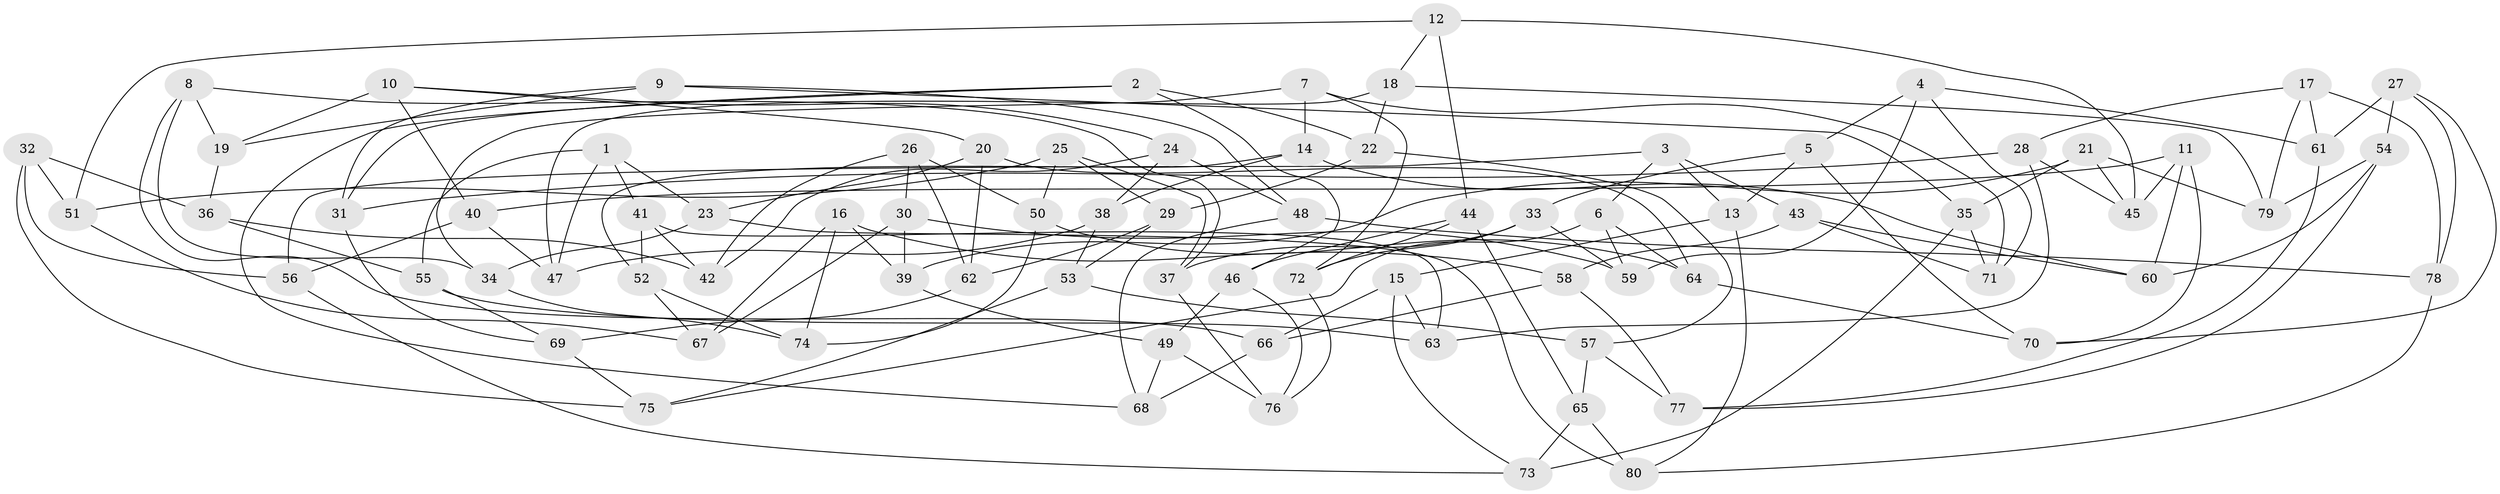 // coarse degree distribution, {6: 0.24561403508771928, 4: 0.5789473684210527, 5: 0.15789473684210525, 3: 0.017543859649122806}
// Generated by graph-tools (version 1.1) at 2025/38/03/04/25 23:38:16]
// undirected, 80 vertices, 160 edges
graph export_dot {
  node [color=gray90,style=filled];
  1;
  2;
  3;
  4;
  5;
  6;
  7;
  8;
  9;
  10;
  11;
  12;
  13;
  14;
  15;
  16;
  17;
  18;
  19;
  20;
  21;
  22;
  23;
  24;
  25;
  26;
  27;
  28;
  29;
  30;
  31;
  32;
  33;
  34;
  35;
  36;
  37;
  38;
  39;
  40;
  41;
  42;
  43;
  44;
  45;
  46;
  47;
  48;
  49;
  50;
  51;
  52;
  53;
  54;
  55;
  56;
  57;
  58;
  59;
  60;
  61;
  62;
  63;
  64;
  65;
  66;
  67;
  68;
  69;
  70;
  71;
  72;
  73;
  74;
  75;
  76;
  77;
  78;
  79;
  80;
  1 -- 55;
  1 -- 47;
  1 -- 41;
  1 -- 23;
  2 -- 31;
  2 -- 22;
  2 -- 68;
  2 -- 46;
  3 -- 6;
  3 -- 56;
  3 -- 43;
  3 -- 13;
  4 -- 5;
  4 -- 71;
  4 -- 61;
  4 -- 59;
  5 -- 13;
  5 -- 70;
  5 -- 33;
  6 -- 59;
  6 -- 75;
  6 -- 64;
  7 -- 72;
  7 -- 14;
  7 -- 34;
  7 -- 71;
  8 -- 66;
  8 -- 19;
  8 -- 34;
  8 -- 37;
  9 -- 19;
  9 -- 35;
  9 -- 31;
  9 -- 48;
  10 -- 20;
  10 -- 19;
  10 -- 40;
  10 -- 24;
  11 -- 40;
  11 -- 70;
  11 -- 45;
  11 -- 60;
  12 -- 44;
  12 -- 51;
  12 -- 18;
  12 -- 45;
  13 -- 15;
  13 -- 80;
  14 -- 52;
  14 -- 38;
  14 -- 60;
  15 -- 73;
  15 -- 66;
  15 -- 63;
  16 -- 67;
  16 -- 58;
  16 -- 74;
  16 -- 39;
  17 -- 79;
  17 -- 78;
  17 -- 28;
  17 -- 61;
  18 -- 22;
  18 -- 47;
  18 -- 79;
  19 -- 36;
  20 -- 62;
  20 -- 23;
  20 -- 64;
  21 -- 35;
  21 -- 39;
  21 -- 45;
  21 -- 79;
  22 -- 57;
  22 -- 29;
  23 -- 34;
  23 -- 80;
  24 -- 48;
  24 -- 38;
  24 -- 42;
  25 -- 37;
  25 -- 50;
  25 -- 51;
  25 -- 29;
  26 -- 30;
  26 -- 50;
  26 -- 42;
  26 -- 62;
  27 -- 78;
  27 -- 70;
  27 -- 61;
  27 -- 54;
  28 -- 31;
  28 -- 63;
  28 -- 45;
  29 -- 53;
  29 -- 62;
  30 -- 39;
  30 -- 67;
  30 -- 59;
  31 -- 69;
  32 -- 36;
  32 -- 75;
  32 -- 51;
  32 -- 56;
  33 -- 72;
  33 -- 59;
  33 -- 37;
  34 -- 74;
  35 -- 73;
  35 -- 71;
  36 -- 55;
  36 -- 42;
  37 -- 76;
  38 -- 47;
  38 -- 53;
  39 -- 49;
  40 -- 56;
  40 -- 47;
  41 -- 63;
  41 -- 42;
  41 -- 52;
  43 -- 71;
  43 -- 58;
  43 -- 60;
  44 -- 46;
  44 -- 72;
  44 -- 65;
  46 -- 49;
  46 -- 76;
  48 -- 68;
  48 -- 78;
  49 -- 76;
  49 -- 68;
  50 -- 74;
  50 -- 64;
  51 -- 67;
  52 -- 67;
  52 -- 74;
  53 -- 57;
  53 -- 75;
  54 -- 77;
  54 -- 79;
  54 -- 60;
  55 -- 63;
  55 -- 69;
  56 -- 73;
  57 -- 65;
  57 -- 77;
  58 -- 77;
  58 -- 66;
  61 -- 77;
  62 -- 69;
  64 -- 70;
  65 -- 80;
  65 -- 73;
  66 -- 68;
  69 -- 75;
  72 -- 76;
  78 -- 80;
}
